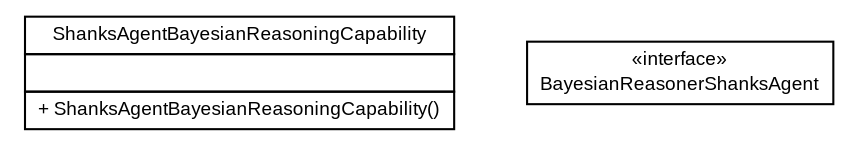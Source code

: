 #!/usr/local/bin/dot
#
# Class diagram 
# Generated by UMLGraph version 5.1 (http://www.umlgraph.org/)
#

digraph G {
	edge [fontname="arial",fontsize=10,labelfontname="arial",labelfontsize=10];
	node [fontname="arial",fontsize=10,shape=plaintext];
	nodesep=0.25;
	ranksep=0.5;
	// es.upm.dit.gsi.shanks.agent.capability.reasoning.bayes.ShanksAgentBayesianReasoningCapability
	c379 [label=<<table title="es.upm.dit.gsi.shanks.agent.capability.reasoning.bayes.ShanksAgentBayesianReasoningCapability" border="0" cellborder="1" cellspacing="0" cellpadding="2" port="p" href="./ShanksAgentBayesianReasoningCapability.html">
		<tr><td><table border="0" cellspacing="0" cellpadding="1">
<tr><td align="center" balign="center"> ShanksAgentBayesianReasoningCapability </td></tr>
		</table></td></tr>
		<tr><td><table border="0" cellspacing="0" cellpadding="1">
<tr><td align="left" balign="left">  </td></tr>
		</table></td></tr>
		<tr><td><table border="0" cellspacing="0" cellpadding="1">
<tr><td align="left" balign="left"> + ShanksAgentBayesianReasoningCapability() </td></tr>
		</table></td></tr>
		</table>>, fontname="arial", fontcolor="black", fontsize=9.0];
	// es.upm.dit.gsi.shanks.agent.capability.reasoning.bayes.BayesianReasonerShanksAgent
	c380 [label=<<table title="es.upm.dit.gsi.shanks.agent.capability.reasoning.bayes.BayesianReasonerShanksAgent" border="0" cellborder="1" cellspacing="0" cellpadding="2" port="p" href="./BayesianReasonerShanksAgent.html">
		<tr><td><table border="0" cellspacing="0" cellpadding="1">
<tr><td align="center" balign="center"> &#171;interface&#187; </td></tr>
<tr><td align="center" balign="center"> BayesianReasonerShanksAgent </td></tr>
		</table></td></tr>
		</table>>, fontname="arial", fontcolor="black", fontsize=9.0];
}

